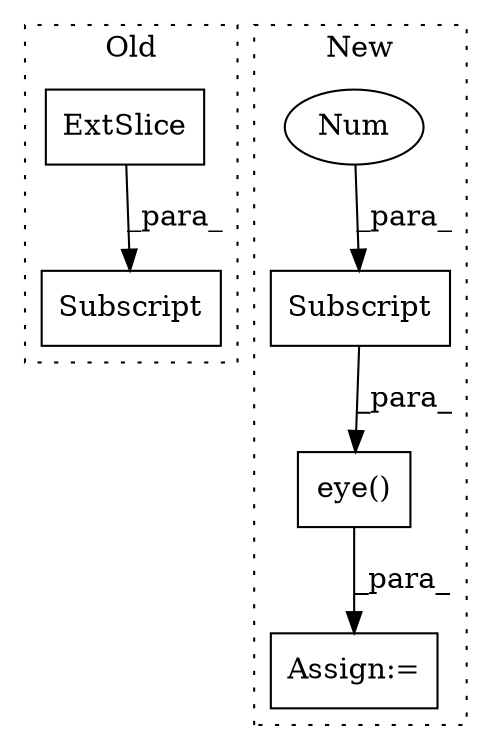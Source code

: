 digraph G {
subgraph cluster0 {
1 [label="Subscript" a="63" s="4395,0" l="13,0" shape="box"];
4 [label="ExtSlice" a="85" s="4395" l="4" shape="box"];
label = "Old";
style="dotted";
}
subgraph cluster1 {
2 [label="eye()" a="75" s="3239,3264" l="8,32" shape="box"];
3 [label="Assign:=" a="68" s="3130" l="3" shape="box"];
5 [label="Subscript" a="63" s="3247,0" l="17,0" shape="box"];
6 [label="Num" a="76" s="3262" l="1" shape="ellipse"];
label = "New";
style="dotted";
}
2 -> 3 [label="_para_"];
4 -> 1 [label="_para_"];
5 -> 2 [label="_para_"];
6 -> 5 [label="_para_"];
}